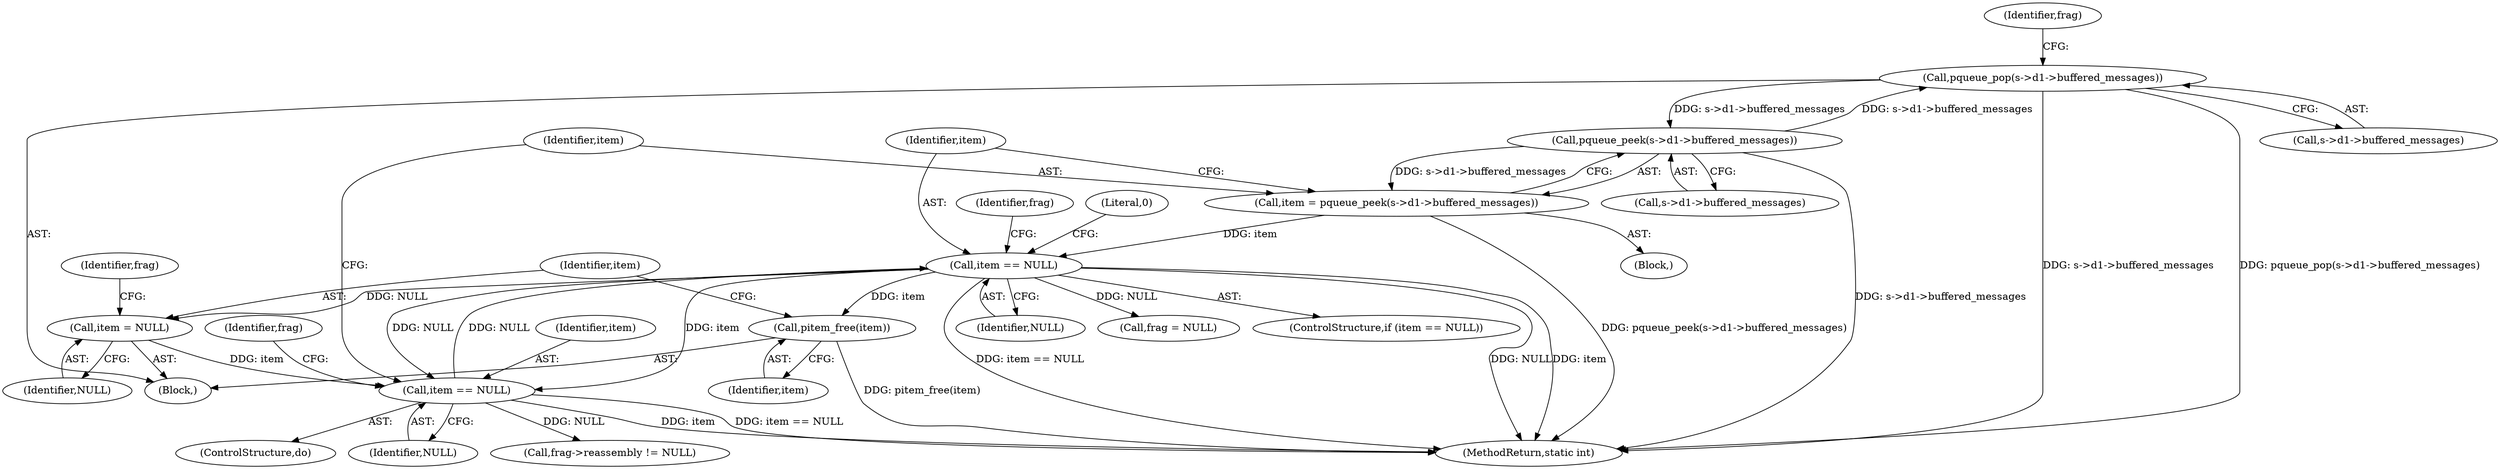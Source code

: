 digraph "0_openssl_f5c7f5dfbaf0d2f7d946d0fe86f08e6bcb36ed0d_1@API" {
"1000158" [label="(Call,pitem_free(item))"];
"1000125" [label="(Call,item == NULL)"];
"1000116" [label="(Call,item = pqueue_peek(s->d1->buffered_messages))"];
"1000118" [label="(Call,pqueue_peek(s->d1->buffered_messages))"];
"1000150" [label="(Call,pqueue_pop(s->d1->buffered_messages))"];
"1000166" [label="(Call,item == NULL)"];
"1000160" [label="(Call,item = NULL)"];
"1000116" [label="(Call,item = pqueue_peek(s->d1->buffered_messages))"];
"1000161" [label="(Identifier,item)"];
"1000124" [label="(ControlStructure,if (item == NULL))"];
"1000114" [label="(ControlStructure,do)"];
"1000168" [label="(Identifier,NULL)"];
"1000150" [label="(Call,pqueue_pop(s->d1->buffered_messages))"];
"1000118" [label="(Call,pqueue_peek(s->d1->buffered_messages))"];
"1000125" [label="(Call,item == NULL)"];
"1000166" [label="(Call,item == NULL)"];
"1000115" [label="(Block,)"];
"1000119" [label="(Call,s->d1->buffered_messages)"];
"1000164" [label="(Identifier,frag)"];
"1000159" [label="(Identifier,item)"];
"1000162" [label="(Identifier,NULL)"];
"1000129" [label="(Literal,0)"];
"1000157" [label="(Identifier,frag)"];
"1000127" [label="(Identifier,NULL)"];
"1000126" [label="(Identifier,item)"];
"1000117" [label="(Identifier,item)"];
"1000170" [label="(Call,frag->reassembly != NULL)"];
"1000158" [label="(Call,pitem_free(item))"];
"1000175" [label="(MethodReturn,static int)"];
"1000149" [label="(Block,)"];
"1000163" [label="(Call,frag = NULL)"];
"1000172" [label="(Identifier,frag)"];
"1000160" [label="(Call,item = NULL)"];
"1000131" [label="(Identifier,frag)"];
"1000167" [label="(Identifier,item)"];
"1000151" [label="(Call,s->d1->buffered_messages)"];
"1000158" -> "1000149"  [label="AST: "];
"1000158" -> "1000159"  [label="CFG: "];
"1000159" -> "1000158"  [label="AST: "];
"1000161" -> "1000158"  [label="CFG: "];
"1000158" -> "1000175"  [label="DDG: pitem_free(item)"];
"1000125" -> "1000158"  [label="DDG: item"];
"1000125" -> "1000124"  [label="AST: "];
"1000125" -> "1000127"  [label="CFG: "];
"1000126" -> "1000125"  [label="AST: "];
"1000127" -> "1000125"  [label="AST: "];
"1000129" -> "1000125"  [label="CFG: "];
"1000131" -> "1000125"  [label="CFG: "];
"1000125" -> "1000175"  [label="DDG: item == NULL"];
"1000125" -> "1000175"  [label="DDG: NULL"];
"1000125" -> "1000175"  [label="DDG: item"];
"1000116" -> "1000125"  [label="DDG: item"];
"1000166" -> "1000125"  [label="DDG: NULL"];
"1000125" -> "1000160"  [label="DDG: NULL"];
"1000125" -> "1000163"  [label="DDG: NULL"];
"1000125" -> "1000166"  [label="DDG: item"];
"1000125" -> "1000166"  [label="DDG: NULL"];
"1000116" -> "1000115"  [label="AST: "];
"1000116" -> "1000118"  [label="CFG: "];
"1000117" -> "1000116"  [label="AST: "];
"1000118" -> "1000116"  [label="AST: "];
"1000126" -> "1000116"  [label="CFG: "];
"1000116" -> "1000175"  [label="DDG: pqueue_peek(s->d1->buffered_messages)"];
"1000118" -> "1000116"  [label="DDG: s->d1->buffered_messages"];
"1000118" -> "1000119"  [label="CFG: "];
"1000119" -> "1000118"  [label="AST: "];
"1000118" -> "1000175"  [label="DDG: s->d1->buffered_messages"];
"1000150" -> "1000118"  [label="DDG: s->d1->buffered_messages"];
"1000118" -> "1000150"  [label="DDG: s->d1->buffered_messages"];
"1000150" -> "1000149"  [label="AST: "];
"1000150" -> "1000151"  [label="CFG: "];
"1000151" -> "1000150"  [label="AST: "];
"1000157" -> "1000150"  [label="CFG: "];
"1000150" -> "1000175"  [label="DDG: s->d1->buffered_messages"];
"1000150" -> "1000175"  [label="DDG: pqueue_pop(s->d1->buffered_messages)"];
"1000166" -> "1000114"  [label="AST: "];
"1000166" -> "1000168"  [label="CFG: "];
"1000167" -> "1000166"  [label="AST: "];
"1000168" -> "1000166"  [label="AST: "];
"1000117" -> "1000166"  [label="CFG: "];
"1000172" -> "1000166"  [label="CFG: "];
"1000166" -> "1000175"  [label="DDG: item == NULL"];
"1000166" -> "1000175"  [label="DDG: item"];
"1000160" -> "1000166"  [label="DDG: item"];
"1000166" -> "1000170"  [label="DDG: NULL"];
"1000160" -> "1000149"  [label="AST: "];
"1000160" -> "1000162"  [label="CFG: "];
"1000161" -> "1000160"  [label="AST: "];
"1000162" -> "1000160"  [label="AST: "];
"1000164" -> "1000160"  [label="CFG: "];
}
